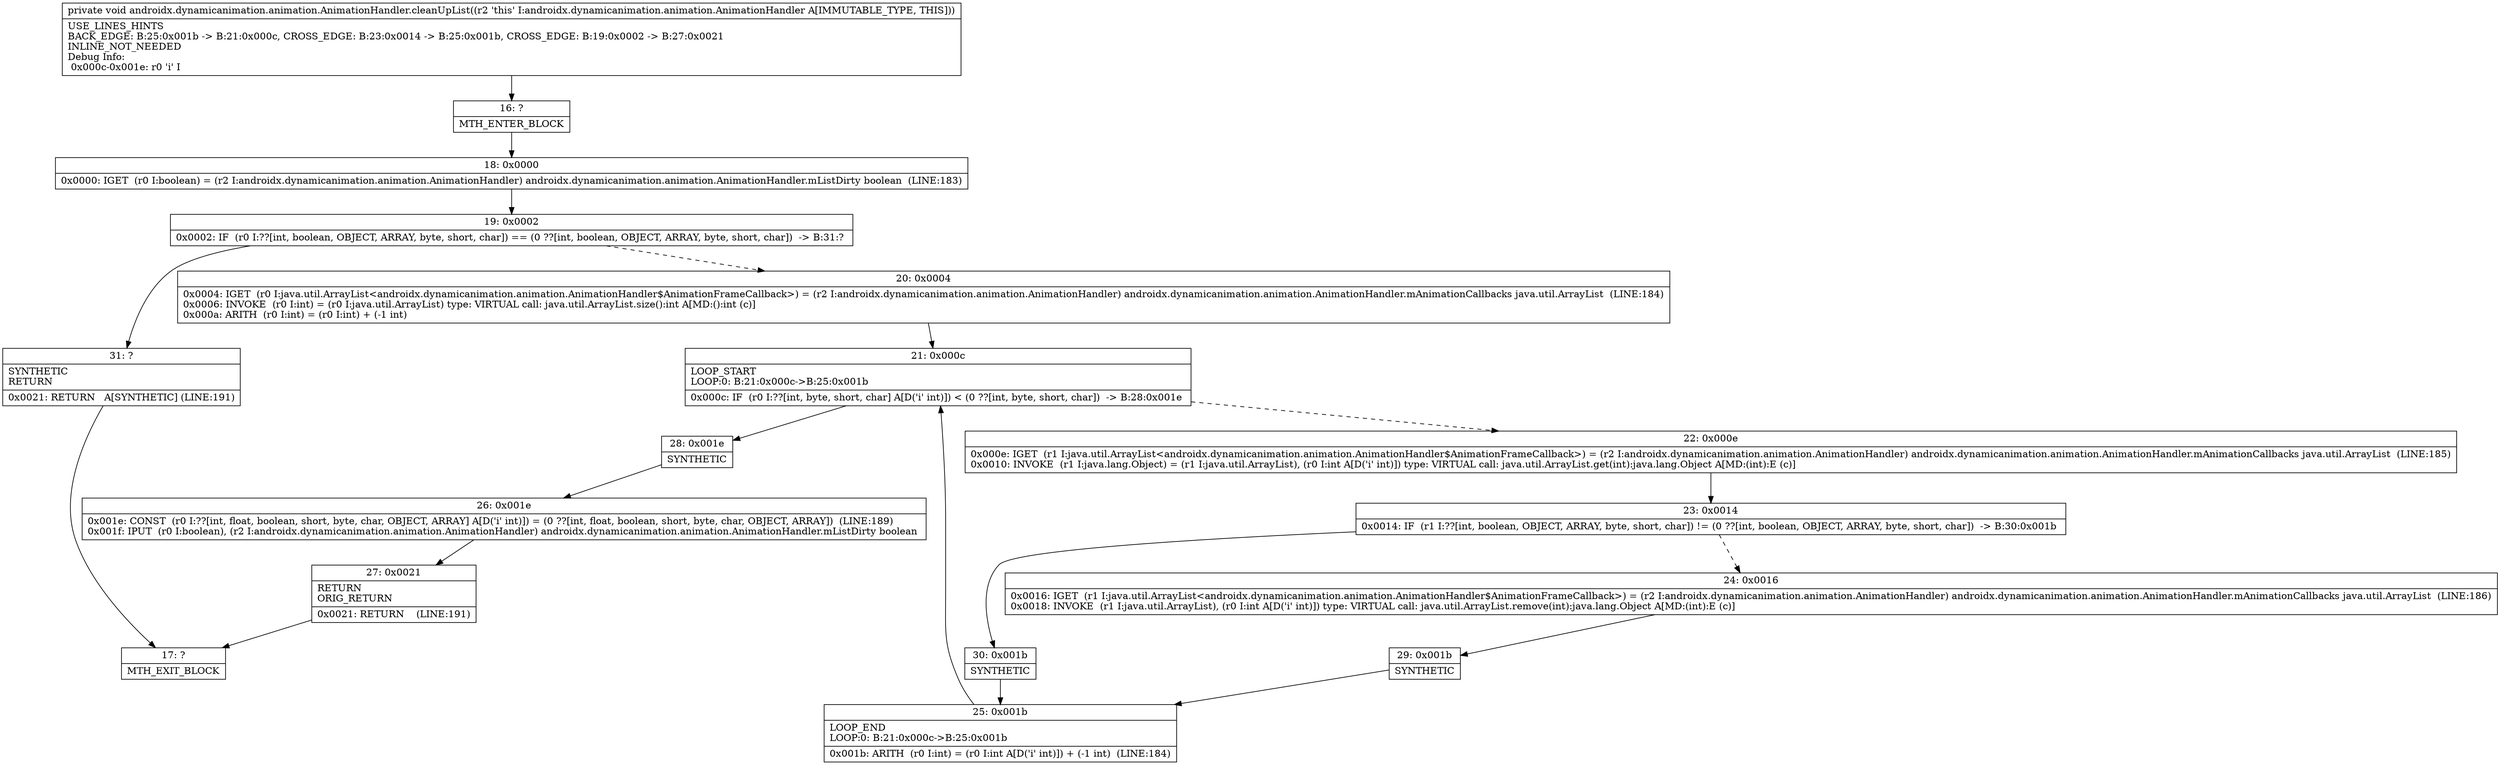 digraph "CFG forandroidx.dynamicanimation.animation.AnimationHandler.cleanUpList()V" {
Node_16 [shape=record,label="{16\:\ ?|MTH_ENTER_BLOCK\l}"];
Node_18 [shape=record,label="{18\:\ 0x0000|0x0000: IGET  (r0 I:boolean) = (r2 I:androidx.dynamicanimation.animation.AnimationHandler) androidx.dynamicanimation.animation.AnimationHandler.mListDirty boolean  (LINE:183)\l}"];
Node_19 [shape=record,label="{19\:\ 0x0002|0x0002: IF  (r0 I:??[int, boolean, OBJECT, ARRAY, byte, short, char]) == (0 ??[int, boolean, OBJECT, ARRAY, byte, short, char])  \-\> B:31:? \l}"];
Node_20 [shape=record,label="{20\:\ 0x0004|0x0004: IGET  (r0 I:java.util.ArrayList\<androidx.dynamicanimation.animation.AnimationHandler$AnimationFrameCallback\>) = (r2 I:androidx.dynamicanimation.animation.AnimationHandler) androidx.dynamicanimation.animation.AnimationHandler.mAnimationCallbacks java.util.ArrayList  (LINE:184)\l0x0006: INVOKE  (r0 I:int) = (r0 I:java.util.ArrayList) type: VIRTUAL call: java.util.ArrayList.size():int A[MD:():int (c)]\l0x000a: ARITH  (r0 I:int) = (r0 I:int) + (\-1 int) \l}"];
Node_21 [shape=record,label="{21\:\ 0x000c|LOOP_START\lLOOP:0: B:21:0x000c\-\>B:25:0x001b\l|0x000c: IF  (r0 I:??[int, byte, short, char] A[D('i' int)]) \< (0 ??[int, byte, short, char])  \-\> B:28:0x001e \l}"];
Node_22 [shape=record,label="{22\:\ 0x000e|0x000e: IGET  (r1 I:java.util.ArrayList\<androidx.dynamicanimation.animation.AnimationHandler$AnimationFrameCallback\>) = (r2 I:androidx.dynamicanimation.animation.AnimationHandler) androidx.dynamicanimation.animation.AnimationHandler.mAnimationCallbacks java.util.ArrayList  (LINE:185)\l0x0010: INVOKE  (r1 I:java.lang.Object) = (r1 I:java.util.ArrayList), (r0 I:int A[D('i' int)]) type: VIRTUAL call: java.util.ArrayList.get(int):java.lang.Object A[MD:(int):E (c)]\l}"];
Node_23 [shape=record,label="{23\:\ 0x0014|0x0014: IF  (r1 I:??[int, boolean, OBJECT, ARRAY, byte, short, char]) != (0 ??[int, boolean, OBJECT, ARRAY, byte, short, char])  \-\> B:30:0x001b \l}"];
Node_24 [shape=record,label="{24\:\ 0x0016|0x0016: IGET  (r1 I:java.util.ArrayList\<androidx.dynamicanimation.animation.AnimationHandler$AnimationFrameCallback\>) = (r2 I:androidx.dynamicanimation.animation.AnimationHandler) androidx.dynamicanimation.animation.AnimationHandler.mAnimationCallbacks java.util.ArrayList  (LINE:186)\l0x0018: INVOKE  (r1 I:java.util.ArrayList), (r0 I:int A[D('i' int)]) type: VIRTUAL call: java.util.ArrayList.remove(int):java.lang.Object A[MD:(int):E (c)]\l}"];
Node_29 [shape=record,label="{29\:\ 0x001b|SYNTHETIC\l}"];
Node_25 [shape=record,label="{25\:\ 0x001b|LOOP_END\lLOOP:0: B:21:0x000c\-\>B:25:0x001b\l|0x001b: ARITH  (r0 I:int) = (r0 I:int A[D('i' int)]) + (\-1 int)  (LINE:184)\l}"];
Node_30 [shape=record,label="{30\:\ 0x001b|SYNTHETIC\l}"];
Node_28 [shape=record,label="{28\:\ 0x001e|SYNTHETIC\l}"];
Node_26 [shape=record,label="{26\:\ 0x001e|0x001e: CONST  (r0 I:??[int, float, boolean, short, byte, char, OBJECT, ARRAY] A[D('i' int)]) = (0 ??[int, float, boolean, short, byte, char, OBJECT, ARRAY])  (LINE:189)\l0x001f: IPUT  (r0 I:boolean), (r2 I:androidx.dynamicanimation.animation.AnimationHandler) androidx.dynamicanimation.animation.AnimationHandler.mListDirty boolean \l}"];
Node_27 [shape=record,label="{27\:\ 0x0021|RETURN\lORIG_RETURN\l|0x0021: RETURN    (LINE:191)\l}"];
Node_17 [shape=record,label="{17\:\ ?|MTH_EXIT_BLOCK\l}"];
Node_31 [shape=record,label="{31\:\ ?|SYNTHETIC\lRETURN\l|0x0021: RETURN   A[SYNTHETIC] (LINE:191)\l}"];
MethodNode[shape=record,label="{private void androidx.dynamicanimation.animation.AnimationHandler.cleanUpList((r2 'this' I:androidx.dynamicanimation.animation.AnimationHandler A[IMMUTABLE_TYPE, THIS]))  | USE_LINES_HINTS\lBACK_EDGE: B:25:0x001b \-\> B:21:0x000c, CROSS_EDGE: B:23:0x0014 \-\> B:25:0x001b, CROSS_EDGE: B:19:0x0002 \-\> B:27:0x0021\lINLINE_NOT_NEEDED\lDebug Info:\l  0x000c\-0x001e: r0 'i' I\l}"];
MethodNode -> Node_16;Node_16 -> Node_18;
Node_18 -> Node_19;
Node_19 -> Node_20[style=dashed];
Node_19 -> Node_31;
Node_20 -> Node_21;
Node_21 -> Node_22[style=dashed];
Node_21 -> Node_28;
Node_22 -> Node_23;
Node_23 -> Node_24[style=dashed];
Node_23 -> Node_30;
Node_24 -> Node_29;
Node_29 -> Node_25;
Node_25 -> Node_21;
Node_30 -> Node_25;
Node_28 -> Node_26;
Node_26 -> Node_27;
Node_27 -> Node_17;
Node_31 -> Node_17;
}

